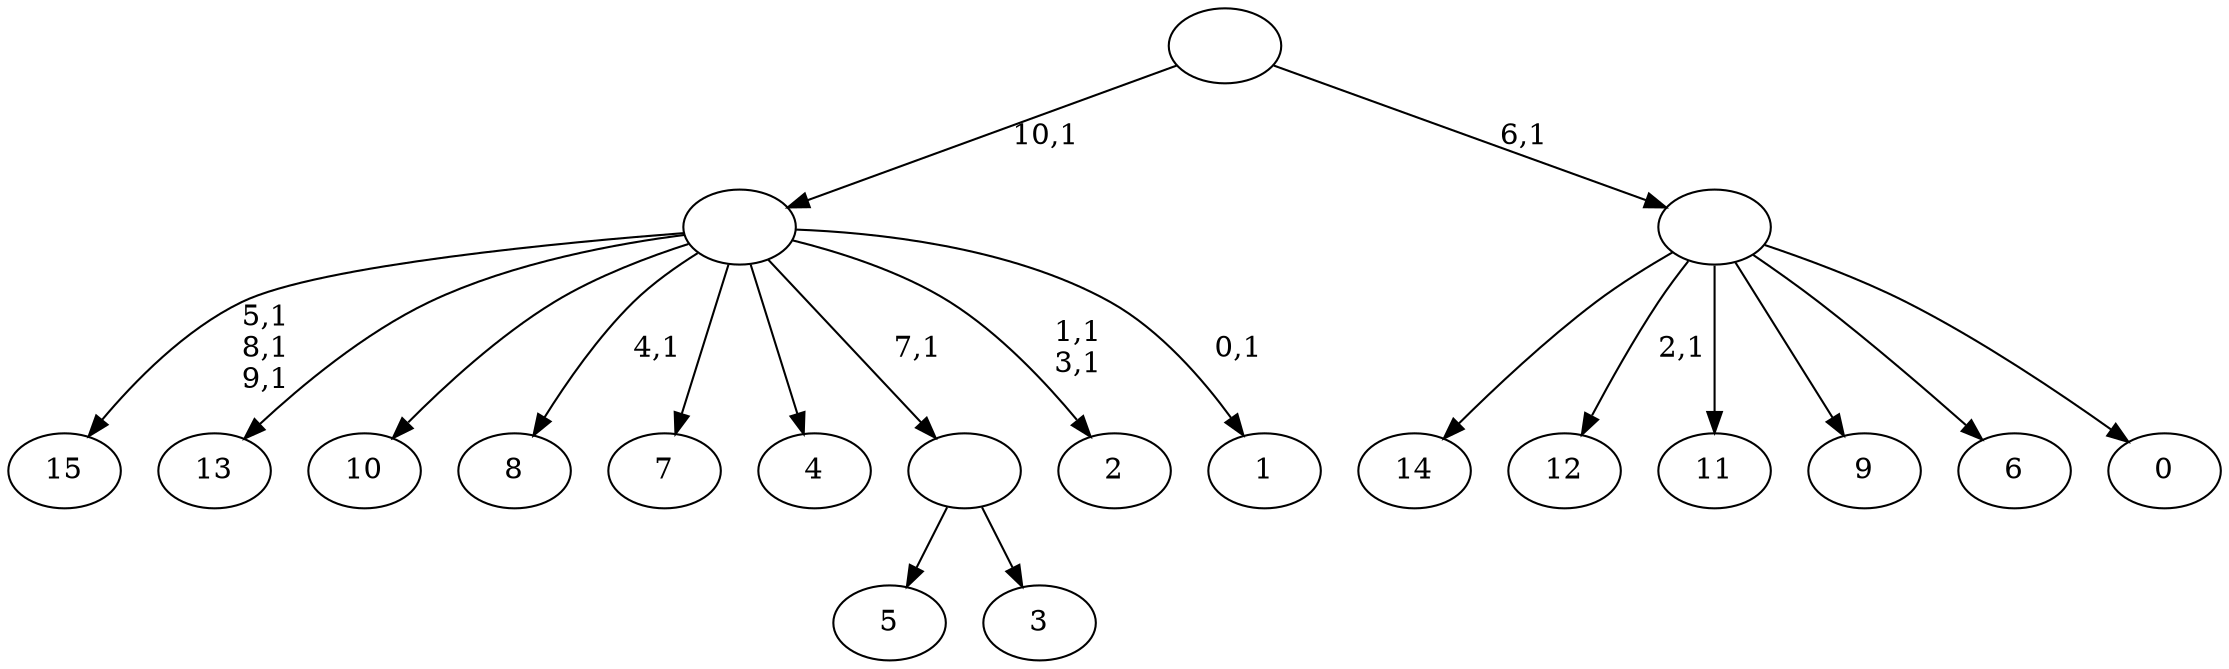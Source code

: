 digraph T {
	27 [label="15"]
	23 [label="14"]
	22 [label="13"]
	21 [label="12"]
	19 [label="11"]
	18 [label="10"]
	17 [label="9"]
	16 [label="8"]
	14 [label="7"]
	13 [label="6"]
	12 [label="5"]
	11 [label="4"]
	10 [label="3"]
	9 [label=""]
	8 [label="2"]
	5 [label="1"]
	3 [label=""]
	2 [label="0"]
	1 [label=""]
	0 [label=""]
	9 -> 12 [label=""]
	9 -> 10 [label=""]
	3 -> 5 [label="0,1"]
	3 -> 8 [label="1,1\n3,1"]
	3 -> 16 [label="4,1"]
	3 -> 27 [label="5,1\n8,1\n9,1"]
	3 -> 22 [label=""]
	3 -> 18 [label=""]
	3 -> 14 [label=""]
	3 -> 11 [label=""]
	3 -> 9 [label="7,1"]
	1 -> 21 [label="2,1"]
	1 -> 23 [label=""]
	1 -> 19 [label=""]
	1 -> 17 [label=""]
	1 -> 13 [label=""]
	1 -> 2 [label=""]
	0 -> 3 [label="10,1"]
	0 -> 1 [label="6,1"]
}
